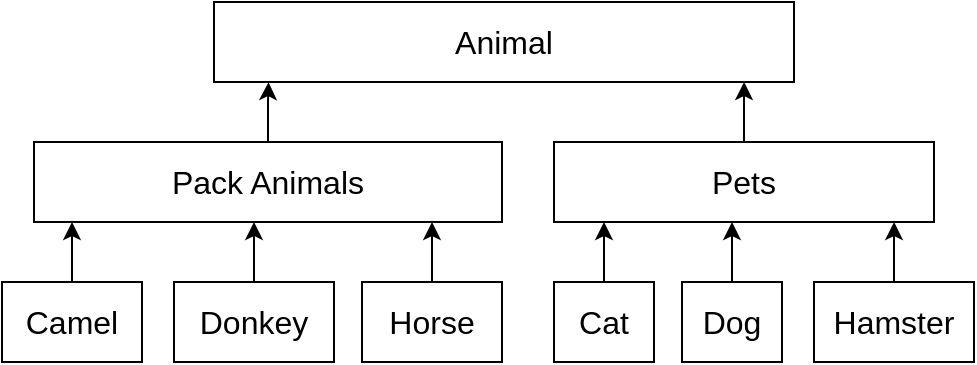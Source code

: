 <mxfile version="24.7.12">
  <diagram name="Страница — 1" id="OnwutUYI9p5dCqGEDK0g">
    <mxGraphModel dx="779" dy="2797" grid="1" gridSize="10" guides="1" tooltips="1" connect="1" arrows="1" fold="1" page="1" pageScale="1" pageWidth="827" pageHeight="1169" math="0" shadow="0">
      <root>
        <mxCell id="0" />
        <mxCell id="1" parent="0" />
        <mxCell id="hdozPCG_o9sLp28U2G6--2" value="&lt;font style=&quot;font-size: 16px;&quot;&gt;Animal&lt;/font&gt;" style="rounded=0;whiteSpace=wrap;html=1;" vertex="1" parent="1">
          <mxGeometry x="270" y="-2330" width="290" height="40" as="geometry" />
        </mxCell>
        <mxCell id="hdozPCG_o9sLp28U2G6--3" value="&lt;font style=&quot;font-size: 16px;&quot;&gt;Pack Animals&lt;/font&gt;" style="rounded=0;whiteSpace=wrap;html=1;" vertex="1" parent="1">
          <mxGeometry x="180" y="-2260" width="234" height="40" as="geometry" />
        </mxCell>
        <mxCell id="hdozPCG_o9sLp28U2G6--4" value="&lt;font style=&quot;font-size: 16px;&quot;&gt;Pets&lt;/font&gt;" style="rounded=0;whiteSpace=wrap;html=1;" vertex="1" parent="1">
          <mxGeometry x="440" y="-2260" width="190" height="40" as="geometry" />
        </mxCell>
        <mxCell id="hdozPCG_o9sLp28U2G6--15" style="edgeStyle=orthogonalEdgeStyle;rounded=0;orthogonalLoop=1;jettySize=auto;html=1;entryX=0.094;entryY=1.002;entryDx=0;entryDy=0;entryPerimeter=0;" edge="1" parent="1" source="hdozPCG_o9sLp28U2G6--3" target="hdozPCG_o9sLp28U2G6--2">
          <mxGeometry relative="1" as="geometry" />
        </mxCell>
        <mxCell id="hdozPCG_o9sLp28U2G6--33" style="edgeStyle=orthogonalEdgeStyle;rounded=0;orthogonalLoop=1;jettySize=auto;html=1;" edge="1" parent="1" source="hdozPCG_o9sLp28U2G6--16">
          <mxGeometry relative="1" as="geometry">
            <mxPoint x="199" y="-2220" as="targetPoint" />
          </mxGeometry>
        </mxCell>
        <mxCell id="hdozPCG_o9sLp28U2G6--16" value="&lt;font style=&quot;font-size: 16px;&quot;&gt;Camel&lt;/font&gt;" style="rounded=0;whiteSpace=wrap;html=1;" vertex="1" parent="1">
          <mxGeometry x="164" y="-2190" width="70" height="40" as="geometry" />
        </mxCell>
        <mxCell id="hdozPCG_o9sLp28U2G6--32" style="edgeStyle=orthogonalEdgeStyle;rounded=0;orthogonalLoop=1;jettySize=auto;html=1;" edge="1" parent="1" source="hdozPCG_o9sLp28U2G6--17">
          <mxGeometry relative="1" as="geometry">
            <mxPoint x="290" y="-2220" as="targetPoint" />
          </mxGeometry>
        </mxCell>
        <mxCell id="hdozPCG_o9sLp28U2G6--17" value="&lt;font style=&quot;font-size: 16px;&quot;&gt;Donkey&lt;/font&gt;" style="rounded=0;whiteSpace=wrap;html=1;" vertex="1" parent="1">
          <mxGeometry x="250" y="-2190" width="80" height="40" as="geometry" />
        </mxCell>
        <mxCell id="hdozPCG_o9sLp28U2G6--31" style="edgeStyle=orthogonalEdgeStyle;rounded=0;orthogonalLoop=1;jettySize=auto;html=1;" edge="1" parent="1" source="hdozPCG_o9sLp28U2G6--18">
          <mxGeometry relative="1" as="geometry">
            <mxPoint x="379" y="-2220" as="targetPoint" />
          </mxGeometry>
        </mxCell>
        <mxCell id="hdozPCG_o9sLp28U2G6--18" value="&lt;font style=&quot;font-size: 16px;&quot;&gt;Horse&lt;/font&gt;" style="rounded=0;whiteSpace=wrap;html=1;" vertex="1" parent="1">
          <mxGeometry x="344" y="-2190" width="70" height="40" as="geometry" />
        </mxCell>
        <mxCell id="hdozPCG_o9sLp28U2G6--30" style="edgeStyle=orthogonalEdgeStyle;rounded=0;orthogonalLoop=1;jettySize=auto;html=1;" edge="1" parent="1" source="hdozPCG_o9sLp28U2G6--19">
          <mxGeometry relative="1" as="geometry">
            <mxPoint x="465" y="-2220" as="targetPoint" />
          </mxGeometry>
        </mxCell>
        <mxCell id="hdozPCG_o9sLp28U2G6--19" value="&lt;font style=&quot;font-size: 16px;&quot;&gt;Cat&lt;/font&gt;" style="rounded=0;whiteSpace=wrap;html=1;" vertex="1" parent="1">
          <mxGeometry x="440" y="-2190" width="50" height="40" as="geometry" />
        </mxCell>
        <mxCell id="hdozPCG_o9sLp28U2G6--28" style="edgeStyle=orthogonalEdgeStyle;rounded=0;orthogonalLoop=1;jettySize=auto;html=1;" edge="1" parent="1" source="hdozPCG_o9sLp28U2G6--20">
          <mxGeometry relative="1" as="geometry">
            <mxPoint x="529" y="-2220" as="targetPoint" />
          </mxGeometry>
        </mxCell>
        <mxCell id="hdozPCG_o9sLp28U2G6--20" value="&lt;font style=&quot;font-size: 16px;&quot;&gt;Dog&lt;/font&gt;" style="rounded=0;whiteSpace=wrap;html=1;" vertex="1" parent="1">
          <mxGeometry x="504" y="-2190" width="50" height="40" as="geometry" />
        </mxCell>
        <mxCell id="hdozPCG_o9sLp28U2G6--21" value="&lt;font style=&quot;font-size: 16px;&quot;&gt;Hamster&lt;/font&gt;" style="rounded=0;whiteSpace=wrap;html=1;" vertex="1" parent="1">
          <mxGeometry x="570" y="-2190" width="80" height="40" as="geometry" />
        </mxCell>
        <mxCell id="hdozPCG_o9sLp28U2G6--27" style="edgeStyle=orthogonalEdgeStyle;rounded=0;orthogonalLoop=1;jettySize=auto;html=1;entryX=0.914;entryY=1;entryDx=0;entryDy=0;entryPerimeter=0;" edge="1" parent="1" source="hdozPCG_o9sLp28U2G6--4" target="hdozPCG_o9sLp28U2G6--2">
          <mxGeometry relative="1" as="geometry" />
        </mxCell>
        <mxCell id="hdozPCG_o9sLp28U2G6--29" style="edgeStyle=orthogonalEdgeStyle;rounded=0;orthogonalLoop=1;jettySize=auto;html=1;entryX=0.895;entryY=1;entryDx=0;entryDy=0;entryPerimeter=0;" edge="1" parent="1" source="hdozPCG_o9sLp28U2G6--21" target="hdozPCG_o9sLp28U2G6--4">
          <mxGeometry relative="1" as="geometry" />
        </mxCell>
      </root>
    </mxGraphModel>
  </diagram>
</mxfile>
